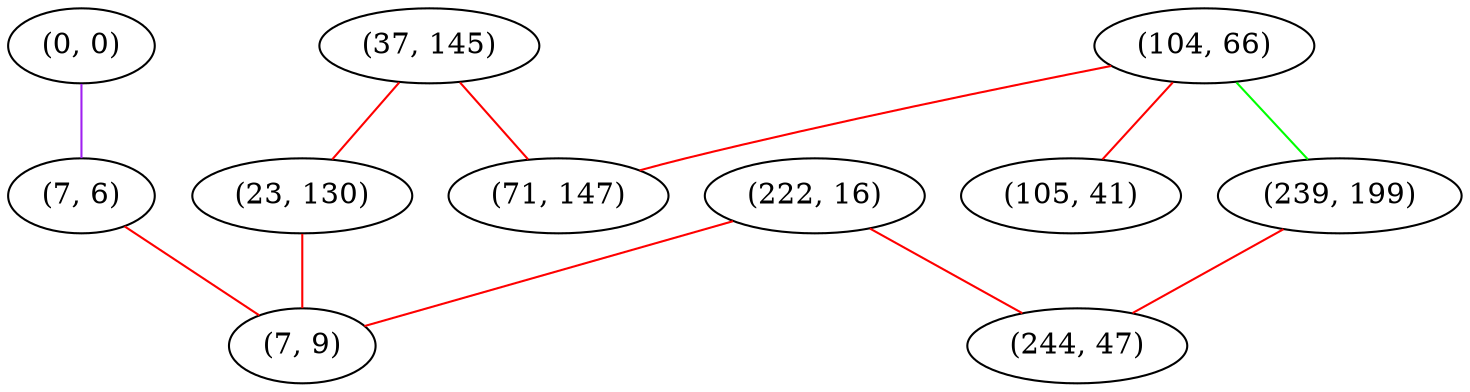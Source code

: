 graph "" {
"(0, 0)";
"(104, 66)";
"(37, 145)";
"(7, 6)";
"(239, 199)";
"(105, 41)";
"(23, 130)";
"(71, 147)";
"(222, 16)";
"(244, 47)";
"(7, 9)";
"(0, 0)" -- "(7, 6)"  [color=purple, key=0, weight=4];
"(104, 66)" -- "(71, 147)"  [color=red, key=0, weight=1];
"(104, 66)" -- "(239, 199)"  [color=green, key=0, weight=2];
"(104, 66)" -- "(105, 41)"  [color=red, key=0, weight=1];
"(37, 145)" -- "(71, 147)"  [color=red, key=0, weight=1];
"(37, 145)" -- "(23, 130)"  [color=red, key=0, weight=1];
"(7, 6)" -- "(7, 9)"  [color=red, key=0, weight=1];
"(239, 199)" -- "(244, 47)"  [color=red, key=0, weight=1];
"(23, 130)" -- "(7, 9)"  [color=red, key=0, weight=1];
"(222, 16)" -- "(244, 47)"  [color=red, key=0, weight=1];
"(222, 16)" -- "(7, 9)"  [color=red, key=0, weight=1];
}

